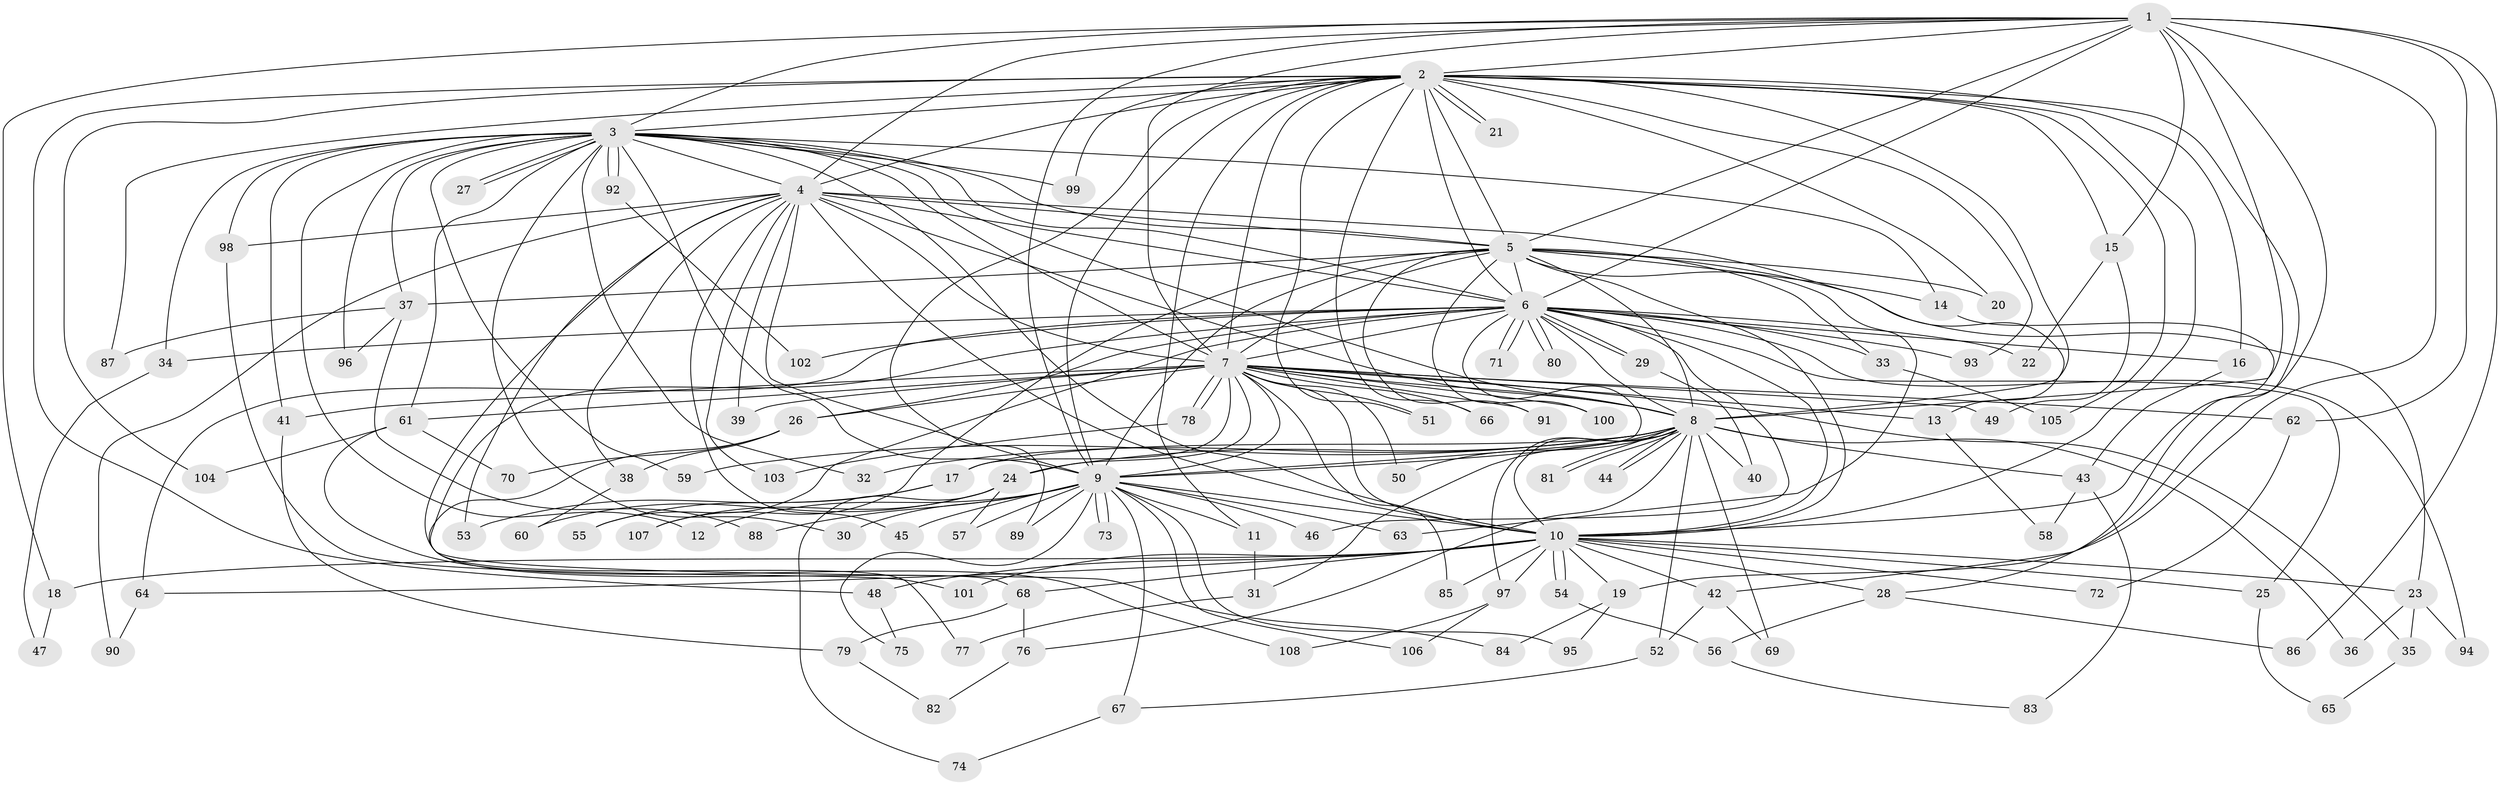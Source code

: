 // Generated by graph-tools (version 1.1) at 2025/44/03/09/25 04:44:53]
// undirected, 108 vertices, 241 edges
graph export_dot {
graph [start="1"]
  node [color=gray90,style=filled];
  1;
  2;
  3;
  4;
  5;
  6;
  7;
  8;
  9;
  10;
  11;
  12;
  13;
  14;
  15;
  16;
  17;
  18;
  19;
  20;
  21;
  22;
  23;
  24;
  25;
  26;
  27;
  28;
  29;
  30;
  31;
  32;
  33;
  34;
  35;
  36;
  37;
  38;
  39;
  40;
  41;
  42;
  43;
  44;
  45;
  46;
  47;
  48;
  49;
  50;
  51;
  52;
  53;
  54;
  55;
  56;
  57;
  58;
  59;
  60;
  61;
  62;
  63;
  64;
  65;
  66;
  67;
  68;
  69;
  70;
  71;
  72;
  73;
  74;
  75;
  76;
  77;
  78;
  79;
  80;
  81;
  82;
  83;
  84;
  85;
  86;
  87;
  88;
  89;
  90;
  91;
  92;
  93;
  94;
  95;
  96;
  97;
  98;
  99;
  100;
  101;
  102;
  103;
  104;
  105;
  106;
  107;
  108;
  1 -- 2;
  1 -- 3;
  1 -- 4;
  1 -- 5;
  1 -- 6;
  1 -- 7;
  1 -- 8;
  1 -- 9;
  1 -- 10;
  1 -- 15;
  1 -- 18;
  1 -- 19;
  1 -- 62;
  1 -- 86;
  2 -- 3;
  2 -- 4;
  2 -- 5;
  2 -- 6;
  2 -- 7;
  2 -- 8;
  2 -- 9;
  2 -- 10;
  2 -- 11;
  2 -- 15;
  2 -- 16;
  2 -- 20;
  2 -- 21;
  2 -- 21;
  2 -- 42;
  2 -- 48;
  2 -- 51;
  2 -- 66;
  2 -- 87;
  2 -- 89;
  2 -- 93;
  2 -- 99;
  2 -- 104;
  2 -- 105;
  3 -- 4;
  3 -- 5;
  3 -- 6;
  3 -- 7;
  3 -- 8;
  3 -- 9;
  3 -- 10;
  3 -- 12;
  3 -- 14;
  3 -- 27;
  3 -- 27;
  3 -- 30;
  3 -- 32;
  3 -- 34;
  3 -- 37;
  3 -- 41;
  3 -- 59;
  3 -- 61;
  3 -- 92;
  3 -- 92;
  3 -- 96;
  3 -- 98;
  3 -- 99;
  4 -- 5;
  4 -- 6;
  4 -- 7;
  4 -- 8;
  4 -- 9;
  4 -- 10;
  4 -- 13;
  4 -- 38;
  4 -- 39;
  4 -- 45;
  4 -- 53;
  4 -- 84;
  4 -- 90;
  4 -- 98;
  4 -- 103;
  5 -- 6;
  5 -- 7;
  5 -- 8;
  5 -- 9;
  5 -- 10;
  5 -- 14;
  5 -- 20;
  5 -- 23;
  5 -- 33;
  5 -- 37;
  5 -- 63;
  5 -- 91;
  5 -- 100;
  5 -- 107;
  6 -- 7;
  6 -- 8;
  6 -- 9;
  6 -- 10;
  6 -- 16;
  6 -- 22;
  6 -- 25;
  6 -- 26;
  6 -- 29;
  6 -- 29;
  6 -- 33;
  6 -- 34;
  6 -- 46;
  6 -- 55;
  6 -- 64;
  6 -- 68;
  6 -- 71;
  6 -- 71;
  6 -- 80;
  6 -- 80;
  6 -- 93;
  6 -- 94;
  6 -- 102;
  7 -- 8;
  7 -- 9;
  7 -- 10;
  7 -- 13;
  7 -- 17;
  7 -- 24;
  7 -- 26;
  7 -- 35;
  7 -- 39;
  7 -- 41;
  7 -- 49;
  7 -- 50;
  7 -- 51;
  7 -- 61;
  7 -- 62;
  7 -- 66;
  7 -- 78;
  7 -- 78;
  7 -- 85;
  7 -- 91;
  7 -- 100;
  8 -- 9;
  8 -- 10;
  8 -- 17;
  8 -- 24;
  8 -- 31;
  8 -- 32;
  8 -- 36;
  8 -- 40;
  8 -- 43;
  8 -- 44;
  8 -- 44;
  8 -- 50;
  8 -- 52;
  8 -- 59;
  8 -- 69;
  8 -- 76;
  8 -- 81;
  8 -- 81;
  8 -- 97;
  9 -- 10;
  9 -- 11;
  9 -- 12;
  9 -- 30;
  9 -- 45;
  9 -- 46;
  9 -- 57;
  9 -- 63;
  9 -- 67;
  9 -- 73;
  9 -- 73;
  9 -- 75;
  9 -- 88;
  9 -- 89;
  9 -- 95;
  9 -- 106;
  10 -- 18;
  10 -- 19;
  10 -- 23;
  10 -- 25;
  10 -- 28;
  10 -- 42;
  10 -- 48;
  10 -- 54;
  10 -- 54;
  10 -- 64;
  10 -- 68;
  10 -- 72;
  10 -- 85;
  10 -- 97;
  10 -- 101;
  11 -- 31;
  13 -- 58;
  14 -- 28;
  15 -- 22;
  15 -- 49;
  16 -- 43;
  17 -- 53;
  17 -- 55;
  18 -- 47;
  19 -- 84;
  19 -- 95;
  23 -- 35;
  23 -- 36;
  23 -- 94;
  24 -- 57;
  24 -- 60;
  24 -- 74;
  24 -- 107;
  25 -- 65;
  26 -- 38;
  26 -- 70;
  26 -- 77;
  28 -- 56;
  28 -- 86;
  29 -- 40;
  31 -- 77;
  33 -- 105;
  34 -- 47;
  35 -- 65;
  37 -- 87;
  37 -- 88;
  37 -- 96;
  38 -- 60;
  41 -- 79;
  42 -- 52;
  42 -- 69;
  43 -- 58;
  43 -- 83;
  48 -- 75;
  52 -- 67;
  54 -- 56;
  56 -- 83;
  61 -- 70;
  61 -- 104;
  61 -- 108;
  62 -- 72;
  64 -- 90;
  67 -- 74;
  68 -- 76;
  68 -- 79;
  76 -- 82;
  78 -- 103;
  79 -- 82;
  92 -- 102;
  97 -- 106;
  97 -- 108;
  98 -- 101;
}
